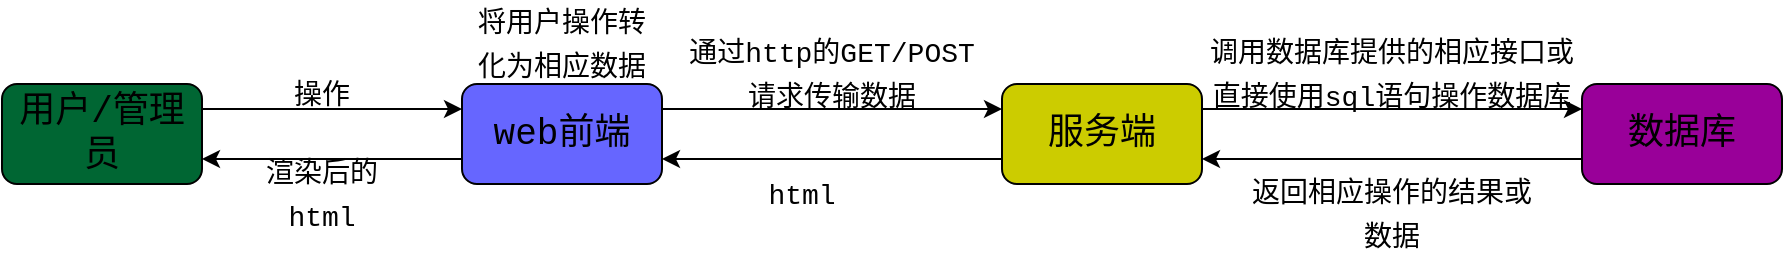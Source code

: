 <mxfile>
    <diagram id="tRGggzQiOGKS1CxrP4g-" name="Page-1">
        <mxGraphModel dx="792" dy="419" grid="1" gridSize="10" guides="1" tooltips="1" connect="1" arrows="1" fold="1" page="1" pageScale="1" pageWidth="827" pageHeight="1169" math="0" shadow="0">
            <root>
                <mxCell id="0"/>
                <mxCell id="1" parent="0"/>
                <mxCell id="4" style="edgeStyle=none;html=1;exitX=1;exitY=0.25;exitDx=0;exitDy=0;entryX=0;entryY=0.25;entryDx=0;entryDy=0;fontFamily=Courier New;fontSize=18;" edge="1" parent="1" source="2" target="3">
                    <mxGeometry relative="1" as="geometry"/>
                </mxCell>
                <mxCell id="2" value="&lt;font face=&quot;Courier New&quot; style=&quot;font-size: 18px;&quot;&gt;用户/管理员&lt;/font&gt;" style="rounded=1;whiteSpace=wrap;html=1;fillColor=#006633;" vertex="1" parent="1">
                    <mxGeometry x="70" y="120" width="100" height="50" as="geometry"/>
                </mxCell>
                <mxCell id="6" style="edgeStyle=none;html=1;exitX=0;exitY=0.75;exitDx=0;exitDy=0;entryX=1;entryY=0.75;entryDx=0;entryDy=0;fontFamily=Courier New;fontSize=14;" edge="1" parent="1" source="3" target="2">
                    <mxGeometry relative="1" as="geometry"/>
                </mxCell>
                <mxCell id="9" style="edgeStyle=none;html=1;exitX=1;exitY=0.25;exitDx=0;exitDy=0;entryX=0;entryY=0.25;entryDx=0;entryDy=0;fontFamily=Courier New;fontSize=14;" edge="1" parent="1" source="3" target="8">
                    <mxGeometry relative="1" as="geometry"/>
                </mxCell>
                <mxCell id="3" value="&lt;font face=&quot;Courier New&quot; style=&quot;font-size: 18px;&quot;&gt;web前端&lt;/font&gt;" style="rounded=1;whiteSpace=wrap;html=1;fillColor=#6666FF;" vertex="1" parent="1">
                    <mxGeometry x="300" y="120" width="100" height="50" as="geometry"/>
                </mxCell>
                <mxCell id="5" value="&lt;font style=&quot;font-size: 14px;&quot;&gt;操作&lt;/font&gt;" style="text;html=1;strokeColor=none;fillColor=none;align=center;verticalAlign=middle;whiteSpace=wrap;rounded=0;fontFamily=Courier New;fontSize=18;" vertex="1" parent="1">
                    <mxGeometry x="200" y="110" width="60" height="30" as="geometry"/>
                </mxCell>
                <mxCell id="7" value="&lt;font style=&quot;font-size: 14px;&quot;&gt;渲染后的html&lt;/font&gt;" style="text;html=1;strokeColor=none;fillColor=none;align=center;verticalAlign=middle;whiteSpace=wrap;rounded=0;fontFamily=Courier New;fontSize=18;" vertex="1" parent="1">
                    <mxGeometry x="190" y="160" width="80" height="30" as="geometry"/>
                </mxCell>
                <mxCell id="10" style="edgeStyle=none;html=1;exitX=0;exitY=0.75;exitDx=0;exitDy=0;entryX=1;entryY=0.75;entryDx=0;entryDy=0;fontFamily=Courier New;fontSize=14;" edge="1" parent="1" source="8" target="3">
                    <mxGeometry relative="1" as="geometry"/>
                </mxCell>
                <mxCell id="15" style="edgeStyle=none;html=1;exitX=1;exitY=0.25;exitDx=0;exitDy=0;fontFamily=Courier New;fontSize=14;entryX=0;entryY=0.25;entryDx=0;entryDy=0;" edge="1" parent="1" source="8" target="16">
                    <mxGeometry relative="1" as="geometry">
                        <mxPoint x="750" y="133" as="targetPoint"/>
                    </mxGeometry>
                </mxCell>
                <mxCell id="8" value="&lt;font face=&quot;Courier New&quot;&gt;&lt;span style=&quot;font-size: 18px;&quot;&gt;服务端&lt;/span&gt;&lt;/font&gt;" style="rounded=1;whiteSpace=wrap;html=1;fillColor=#CCCC00;" vertex="1" parent="1">
                    <mxGeometry x="570" y="120" width="100" height="50" as="geometry"/>
                </mxCell>
                <mxCell id="11" value="&lt;span style=&quot;font-size: 14px;&quot;&gt;将用户操作转化为相应数据&lt;/span&gt;" style="text;html=1;strokeColor=none;fillColor=none;align=center;verticalAlign=middle;whiteSpace=wrap;rounded=0;fontFamily=Courier New;fontSize=18;" vertex="1" parent="1">
                    <mxGeometry x="305" y="80" width="90" height="40" as="geometry"/>
                </mxCell>
                <mxCell id="12" value="&lt;font style=&quot;font-size: 14px;&quot;&gt;通过http的GET/POST请求传输数据&lt;/font&gt;" style="text;html=1;strokeColor=none;fillColor=none;align=center;verticalAlign=middle;whiteSpace=wrap;rounded=0;fontFamily=Courier New;fontSize=18;" vertex="1" parent="1">
                    <mxGeometry x="410" y="100" width="150" height="30" as="geometry"/>
                </mxCell>
                <mxCell id="13" value="&lt;font style=&quot;font-size: 14px;&quot;&gt;html&lt;/font&gt;" style="text;html=1;strokeColor=none;fillColor=none;align=center;verticalAlign=middle;whiteSpace=wrap;rounded=0;fontFamily=Courier New;fontSize=18;" vertex="1" parent="1">
                    <mxGeometry x="440" y="160" width="60" height="30" as="geometry"/>
                </mxCell>
                <mxCell id="18" style="edgeStyle=none;html=1;exitX=0;exitY=0.75;exitDx=0;exitDy=0;entryX=1;entryY=0.75;entryDx=0;entryDy=0;fontFamily=Courier New;fontSize=14;" edge="1" parent="1" source="16" target="8">
                    <mxGeometry relative="1" as="geometry"/>
                </mxCell>
                <mxCell id="16" value="&lt;font face=&quot;Courier New&quot;&gt;&lt;span style=&quot;font-size: 18px;&quot;&gt;数据库&lt;/span&gt;&lt;/font&gt;" style="rounded=1;whiteSpace=wrap;html=1;fillColor=#990099;" vertex="1" parent="1">
                    <mxGeometry x="860" y="120" width="100" height="50" as="geometry"/>
                </mxCell>
                <mxCell id="17" value="&lt;font style=&quot;font-size: 14px;&quot;&gt;调用数据库提供的相应接口或直接使用sql语句操作数据库&lt;/font&gt;" style="text;html=1;strokeColor=none;fillColor=none;align=center;verticalAlign=middle;whiteSpace=wrap;rounded=0;fontFamily=Courier New;fontSize=18;" vertex="1" parent="1">
                    <mxGeometry x="670" y="100" width="190" height="30" as="geometry"/>
                </mxCell>
                <mxCell id="19" value="&lt;span style=&quot;font-size: 14px;&quot;&gt;返回相应操作的结果或数据&lt;/span&gt;" style="text;html=1;strokeColor=none;fillColor=none;align=center;verticalAlign=middle;whiteSpace=wrap;rounded=0;fontFamily=Courier New;fontSize=18;" vertex="1" parent="1">
                    <mxGeometry x="690" y="170" width="150" height="30" as="geometry"/>
                </mxCell>
            </root>
        </mxGraphModel>
    </diagram>
</mxfile>
